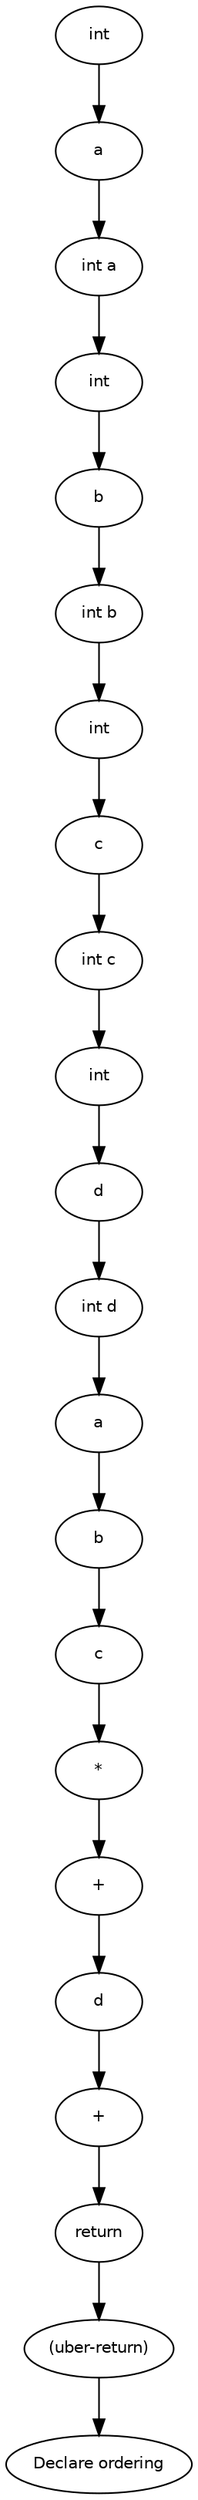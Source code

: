 digraph ordering {
  19 [
    label = "*",
    fontname = Helvetica,
    fontsize = 10
  ];
  18 [
    label = a,
    fontname = Helvetica,
    fontsize = 10
  ];
  17 [
    label = "+",
    fontname = Helvetica,
    fontsize = 10
  ];
  16 [
    label = "+",
    fontname = Helvetica,
    fontsize = 10
  ];
  15 [
    label = return,
    fontname = Helvetica,
    fontsize = 10
  ];
  14 [
    label = d,
    fontname = Helvetica,
    fontsize = 10
  ];
  13 [
    label = int,
    fontname = Helvetica,
    fontsize = 10
  ];
  12 [
    label = "int d",
    fontname = Helvetica,
    fontsize = 10
  ];
  11 [
    label = c,
    fontname = Helvetica,
    fontsize = 10
  ];
  10 [
    label = int,
    fontname = Helvetica,
    fontsize = 10
  ];
  9 [
    label = "int c",
    fontname = Helvetica,
    fontsize = 10
  ];
  8 [
    label = b,
    fontname = Helvetica,
    fontsize = 10
  ];
  7 [
    label = int,
    fontname = Helvetica,
    fontsize = 10
  ];
  6 [
    label = "int b",
    fontname = Helvetica,
    fontsize = 10
  ];
  5 [
    label = a,
    fontname = Helvetica,
    fontsize = 10
  ];
  4 [
    label = int,
    fontname = Helvetica,
    fontsize = 10
  ];
  3 [
    label = "int a",
    fontname = Helvetica,
    fontsize = 10
  ];
  2 [
    label = "(uber-return)",
    fontname = Helvetica,
    fontsize = 10
  ];
  22 [
    label = d,
    fontname = Helvetica,
    fontsize = 10
  ];
  0 [
    label = "Declare ordering",
    fontname = Helvetica,
    fontsize = 10
  ];
  21 [
    label = c,
    fontname = Helvetica,
    fontsize = 10
  ];
  20 [
    label = b,
    fontname = Helvetica,
    fontsize = 10
  ];
  20 -> 21 [
    label = ""
  ];
  3 -> 7 [
    label = ""
  ];
  18 -> 20 [
    label = ""
  ];
  14 -> 12 [
    label = ""
  ];
  5 -> 3 [
    label = ""
  ];
  12 -> 18 [
    label = ""
  ];
  17 -> 22 [
    label = ""
  ];
  19 -> 17 [
    label = ""
  ];
  6 -> 10 [
    label = ""
  ];
  21 -> 19 [
    label = ""
  ];
  8 -> 6 [
    label = ""
  ];
  7 -> 8 [
    label = ""
  ];
  2 -> 0 [
    label = ""
  ];
  15 -> 2 [
    label = ""
  ];
  13 -> 14 [
    label = ""
  ];
  16 -> 15 [
    label = ""
  ];
  9 -> 13 [
    label = ""
  ];
  22 -> 16 [
    label = ""
  ];
  11 -> 9 [
    label = ""
  ];
  10 -> 11 [
    label = ""
  ];
  4 -> 5 [
    label = ""
  ];
}
